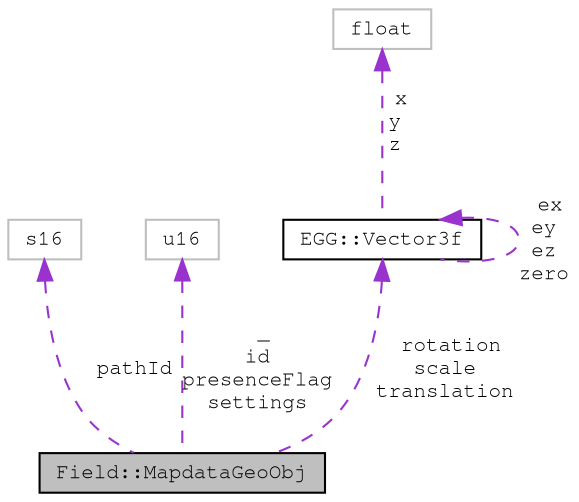 digraph "Field::MapdataGeoObj"
{
 // LATEX_PDF_SIZE
  edge [fontname="FreeMono",fontsize="10",labelfontname="FreeMono",labelfontsize="10"];
  node [fontname="FreeMono",fontsize="10",shape=record];
  Node1 [label="Field::MapdataGeoObj",height=0.2,width=0.4,color="black", fillcolor="grey75", style="filled", fontcolor="black",tooltip=" "];
  Node2 -> Node1 [dir="back",color="darkorchid3",fontsize="10",style="dashed",label=" pathId" ,fontname="FreeMono"];
  Node2 [label="s16",height=0.2,width=0.4,color="grey75", fillcolor="white", style="filled",tooltip=" "];
  Node3 -> Node1 [dir="back",color="darkorchid3",fontsize="10",style="dashed",label=" _\nid\npresenceFlag\nsettings" ,fontname="FreeMono"];
  Node3 [label="u16",height=0.2,width=0.4,color="grey75", fillcolor="white", style="filled",tooltip=" "];
  Node4 -> Node1 [dir="back",color="darkorchid3",fontsize="10",style="dashed",label=" rotation\nscale\ntranslation" ,fontname="FreeMono"];
  Node4 [label="EGG::Vector3f",height=0.2,width=0.4,color="black", fillcolor="white", style="filled",URL="$struct_e_g_g_1_1_vector3f.html",tooltip=" "];
  Node5 -> Node4 [dir="back",color="darkorchid3",fontsize="10",style="dashed",label=" x\ny\nz" ,fontname="FreeMono"];
  Node5 [label="float",height=0.2,width=0.4,color="grey75", fillcolor="white", style="filled",tooltip=" "];
  Node4 -> Node4 [dir="back",color="darkorchid3",fontsize="10",style="dashed",label=" ex\ney\nez\nzero" ,fontname="FreeMono"];
}
